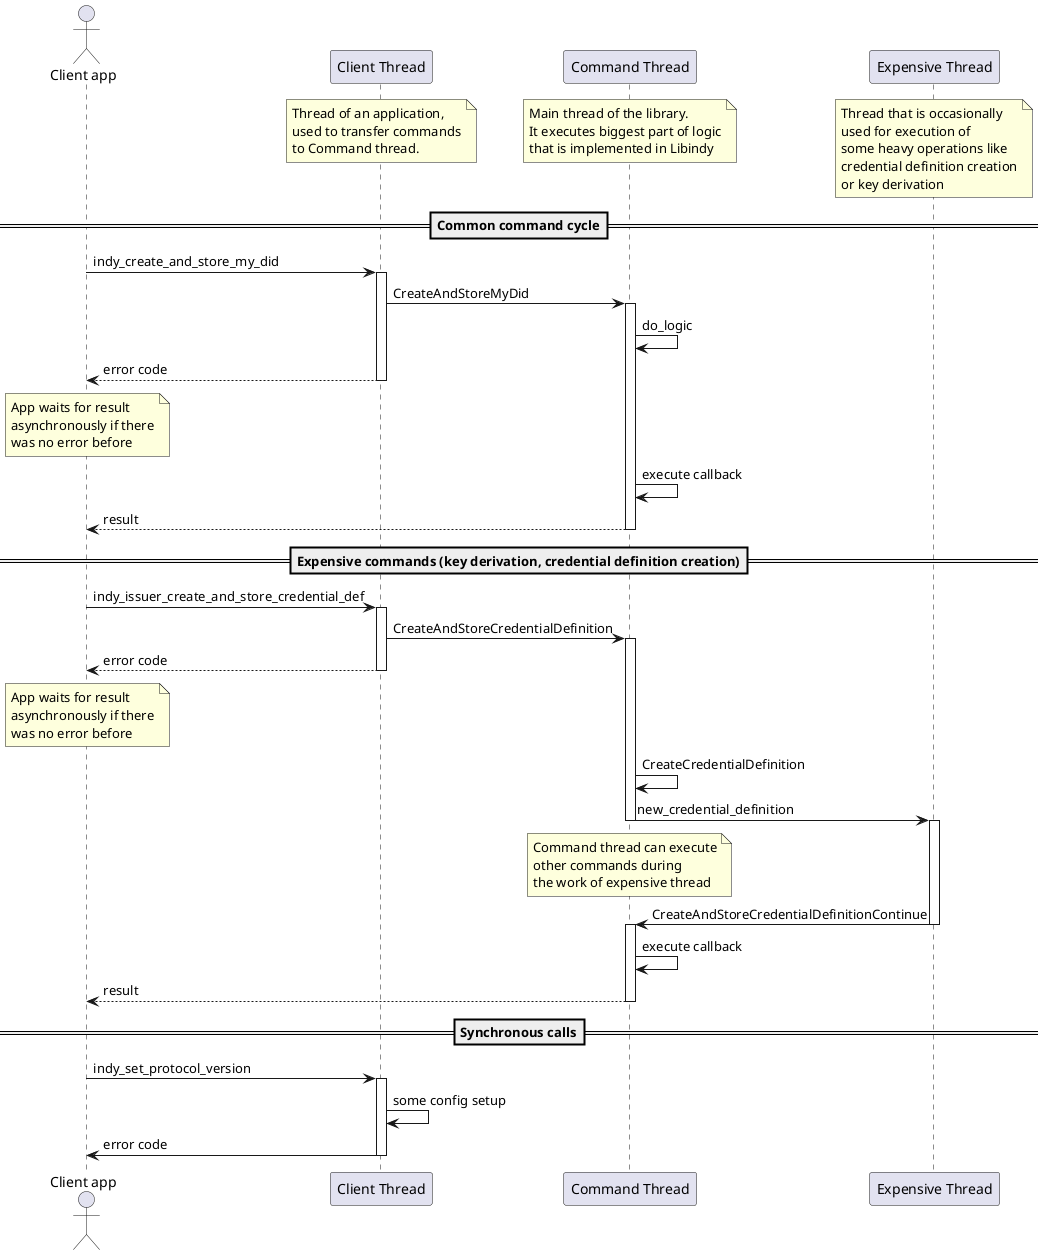 @startuml
actor "Client app" as App
participant "Client Thread" as Client
note over Client
    Thread of an application,
    used to transfer commands
    to Command thread.
end note
participant "Command Thread" as Command
/ note over Command
    Main thread of the library.
    It executes biggest part of logic
    that is implemented in Libindy
end note
participant "Expensive Thread" as Expensive
/ note over Expensive
    Thread that is occasionally
    used for execution of
    some heavy operations like
    credential definition creation
    or key derivation
end note

==Common command cycle==
App -> Client: indy_create_and_store_my_did
activate Client
Client -> Command: CreateAndStoreMyDid
activate Command
Command -> Command: do_logic
Client --> App: error code
note over App
    App waits for result
    asynchronously if there
    was no error before
end note
deactivate Client
Command -> Command: execute callback
Command --> App: result
deactivate Command

==Expensive commands (key derivation, credential definition creation)==
App -> Client: indy_issuer_create_and_store_credential_def
activate Client
Client -> Command: CreateAndStoreCredentialDefinition
activate Command
Client --> App: error code
deactivate Client
note over App
    App waits for result
    asynchronously if there
    was no error before
end note
Command -> Command: CreateCredentialDefinition
Command -> Expensive: new_credential_definition
deactivate Command
note over Command
    Command thread can execute
    other commands during
    the work of expensive thread
end note
activate Expensive
Expensive -> Command: CreateAndStoreCredentialDefinitionContinue
deactivate Expensive
activate Command
Command -> Command: execute callback
Command --> App: result
deactivate Command

==Synchronous calls==
App -> Client: indy_set_protocol_version
activate Client
Client -> Client: some config setup
Client -> App: error code
deactivate Client
@enduml